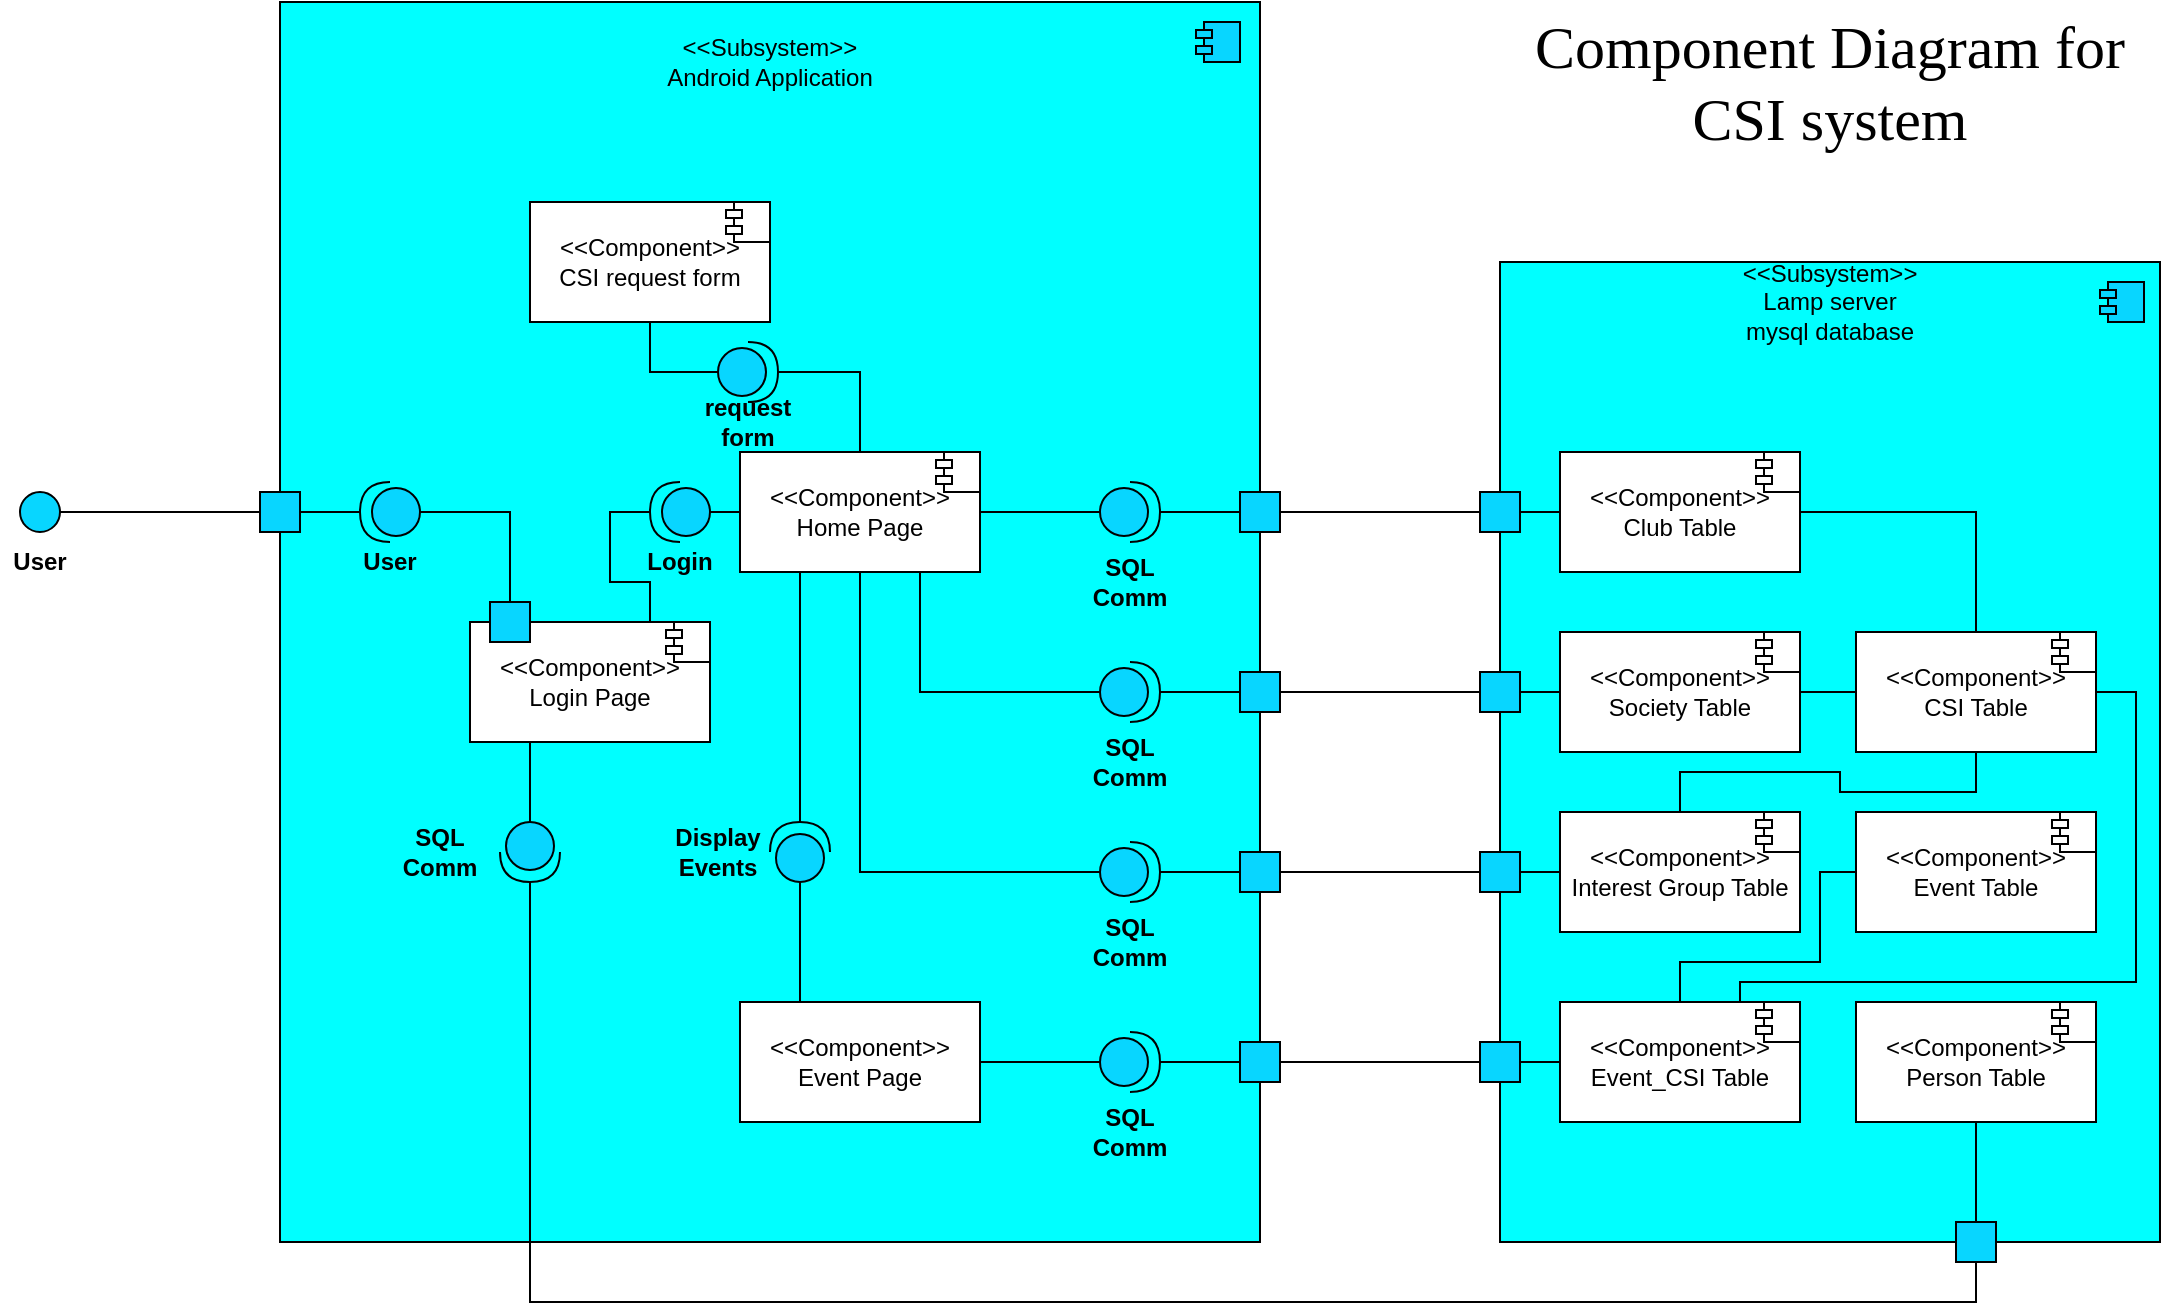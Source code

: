 <mxfile version="13.1.1" type="github">
  <diagram id="71mHIhHhVNztUEy4peck" name="Page-1">
    <mxGraphModel dx="1422" dy="1813" grid="1" gridSize="10" guides="1" tooltips="1" connect="1" arrows="1" fold="1" page="1" pageScale="1" pageWidth="850" pageHeight="1100" math="0" shadow="0">
      <root>
        <mxCell id="0" />
        <mxCell id="1" parent="0" />
        <mxCell id="fkppCWhbOw76qJjiSwTg-1" value="" style="whiteSpace=wrap;html=1;fillColor=#00FFFF;" parent="1" vertex="1">
          <mxGeometry x="270" y="-80" width="490" height="620" as="geometry" />
        </mxCell>
        <mxCell id="fkppCWhbOw76qJjiSwTg-121" style="edgeStyle=orthogonalEdgeStyle;rounded=0;orthogonalLoop=1;jettySize=auto;html=1;exitX=0.75;exitY=0;exitDx=0;exitDy=0;entryX=1;entryY=0.5;entryDx=0;entryDy=0;entryPerimeter=0;endArrow=none;endFill=0;strokeWidth=1;" parent="1" source="fkppCWhbOw76qJjiSwTg-113" target="fkppCWhbOw76qJjiSwTg-117" edge="1">
          <mxGeometry relative="1" as="geometry" />
        </mxCell>
        <mxCell id="fkppCWhbOw76qJjiSwTg-126" style="edgeStyle=orthogonalEdgeStyle;rounded=0;orthogonalLoop=1;jettySize=auto;html=1;exitX=0.25;exitY=1;exitDx=0;exitDy=0;entryX=0;entryY=0.5;entryDx=0;entryDy=0;entryPerimeter=0;endArrow=none;endFill=0;strokeWidth=1;" parent="1" source="fkppCWhbOw76qJjiSwTg-113" target="fkppCWhbOw76qJjiSwTg-125" edge="1">
          <mxGeometry relative="1" as="geometry" />
        </mxCell>
        <mxCell id="fkppCWhbOw76qJjiSwTg-113" value="&amp;lt;&amp;lt;Component&amp;gt;&amp;gt;&lt;br&gt;Login Page" style="rounded=0;whiteSpace=wrap;html=1;fillColor=#FFFFFF;" parent="1" vertex="1">
          <mxGeometry x="365" y="230" width="120" height="60" as="geometry" />
        </mxCell>
        <mxCell id="fkppCWhbOw76qJjiSwTg-82" value="" style="rounded=0;whiteSpace=wrap;html=1;fillColor=#00FFFF;" parent="1" vertex="1">
          <mxGeometry x="880" y="50" width="330" height="490" as="geometry" />
        </mxCell>
        <mxCell id="fkppCWhbOw76qJjiSwTg-9" value="" style="ellipse;whiteSpace=wrap;html=1;aspect=fixed;fillColor=#08D6FF;" parent="1" vertex="1">
          <mxGeometry x="140" y="165" width="20" height="20" as="geometry" />
        </mxCell>
        <mxCell id="fkppCWhbOw76qJjiSwTg-11" value="User" style="text;html=1;strokeColor=none;fillColor=none;align=center;verticalAlign=middle;whiteSpace=wrap;rounded=0;fontStyle=1" parent="1" vertex="1">
          <mxGeometry x="130" y="190" width="40" height="20" as="geometry" />
        </mxCell>
        <mxCell id="fkppCWhbOw76qJjiSwTg-115" style="edgeStyle=orthogonalEdgeStyle;rounded=0;orthogonalLoop=1;jettySize=auto;html=1;exitX=0;exitY=0.5;exitDx=0;exitDy=0;exitPerimeter=0;entryX=0.5;entryY=0;entryDx=0;entryDy=0;endArrow=none;endFill=0;strokeWidth=1;" parent="1" source="fkppCWhbOw76qJjiSwTg-13" target="fkppCWhbOw76qJjiSwTg-33" edge="1">
          <mxGeometry relative="1" as="geometry" />
        </mxCell>
        <mxCell id="fkppCWhbOw76qJjiSwTg-13" value="" style="shape=providedRequiredInterface;html=1;verticalLabelPosition=bottom;fillColor=#08D6FF;rotation=-180;" parent="1" vertex="1">
          <mxGeometry x="310" y="160" width="30" height="30" as="geometry" />
        </mxCell>
        <mxCell id="fkppCWhbOw76qJjiSwTg-2" value="&amp;lt;&amp;lt;Subsystem&amp;gt;&amp;gt;&lt;br&gt;Android Application" style="text;html=1;strokeColor=none;fillColor=none;align=center;verticalAlign=middle;whiteSpace=wrap;rounded=0;" parent="1" vertex="1">
          <mxGeometry x="438" y="-60" width="154" height="20" as="geometry" />
        </mxCell>
        <mxCell id="fkppCWhbOw76qJjiSwTg-3" value="" style="shape=module;align=left;spacingLeft=20;align=center;verticalAlign=top;jettyWidth=8;jettyHeight=4;fillColor=#08D6FF;" parent="1" vertex="1">
          <mxGeometry x="728" y="-70" width="22" height="20" as="geometry" />
        </mxCell>
        <mxCell id="fkppCWhbOw76qJjiSwTg-26" value="" style="whiteSpace=wrap;html=1;aspect=fixed;fillColor=#08D6FF;" parent="1" vertex="1">
          <mxGeometry x="260" y="165" width="20" height="20" as="geometry" />
        </mxCell>
        <mxCell id="fkppCWhbOw76qJjiSwTg-27" value="" style="endArrow=none;html=1;strokeWidth=1;exitX=1;exitY=0.5;exitDx=0;exitDy=0;entryX=0;entryY=0.5;entryDx=0;entryDy=0;" parent="1" source="fkppCWhbOw76qJjiSwTg-9" target="fkppCWhbOw76qJjiSwTg-26" edge="1">
          <mxGeometry width="50" height="50" relative="1" as="geometry">
            <mxPoint x="350" y="230" as="sourcePoint" />
            <mxPoint x="400" y="180" as="targetPoint" />
          </mxGeometry>
        </mxCell>
        <mxCell id="fkppCWhbOw76qJjiSwTg-28" value="" style="endArrow=none;html=1;strokeWidth=1;exitX=1;exitY=0.5;exitDx=0;exitDy=0;entryX=1;entryY=0.5;entryDx=0;entryDy=0;entryPerimeter=0;" parent="1" source="fkppCWhbOw76qJjiSwTg-26" target="fkppCWhbOw76qJjiSwTg-13" edge="1">
          <mxGeometry width="50" height="50" relative="1" as="geometry">
            <mxPoint x="350" y="230" as="sourcePoint" />
            <mxPoint x="240" y="130" as="targetPoint" />
          </mxGeometry>
        </mxCell>
        <mxCell id="fkppCWhbOw76qJjiSwTg-29" value="User" style="text;html=1;strokeColor=none;fillColor=none;align=center;verticalAlign=middle;whiteSpace=wrap;rounded=0;fontStyle=1" parent="1" vertex="1">
          <mxGeometry x="305" y="190" width="40" height="20" as="geometry" />
        </mxCell>
        <mxCell id="fkppCWhbOw76qJjiSwTg-73" style="edgeStyle=orthogonalEdgeStyle;rounded=0;orthogonalLoop=1;jettySize=auto;html=1;exitX=1;exitY=0.5;exitDx=0;exitDy=0;entryX=0;entryY=0.5;entryDx=0;entryDy=0;entryPerimeter=0;endArrow=none;endFill=0;strokeWidth=1;" parent="1" source="fkppCWhbOw76qJjiSwTg-32" target="fkppCWhbOw76qJjiSwTg-64" edge="1">
          <mxGeometry relative="1" as="geometry" />
        </mxCell>
        <mxCell id="fkppCWhbOw76qJjiSwTg-74" style="edgeStyle=orthogonalEdgeStyle;rounded=0;orthogonalLoop=1;jettySize=auto;html=1;exitX=0.75;exitY=1;exitDx=0;exitDy=0;entryX=0;entryY=0.5;entryDx=0;entryDy=0;entryPerimeter=0;endArrow=none;endFill=0;strokeWidth=1;" parent="1" source="fkppCWhbOw76qJjiSwTg-32" target="fkppCWhbOw76qJjiSwTg-66" edge="1">
          <mxGeometry relative="1" as="geometry" />
        </mxCell>
        <mxCell id="fkppCWhbOw76qJjiSwTg-75" style="edgeStyle=orthogonalEdgeStyle;rounded=0;orthogonalLoop=1;jettySize=auto;html=1;exitX=0.5;exitY=1;exitDx=0;exitDy=0;entryX=0;entryY=0.5;entryDx=0;entryDy=0;entryPerimeter=0;endArrow=none;endFill=0;strokeWidth=1;" parent="1" source="fkppCWhbOw76qJjiSwTg-32" target="fkppCWhbOw76qJjiSwTg-68" edge="1">
          <mxGeometry relative="1" as="geometry" />
        </mxCell>
        <mxCell id="fkppCWhbOw76qJjiSwTg-98" style="edgeStyle=orthogonalEdgeStyle;rounded=0;orthogonalLoop=1;jettySize=auto;html=1;exitX=0.25;exitY=1;exitDx=0;exitDy=0;entryX=1;entryY=0.5;entryDx=0;entryDy=0;entryPerimeter=0;endArrow=none;endFill=0;strokeWidth=1;" parent="1" source="fkppCWhbOw76qJjiSwTg-32" target="fkppCWhbOw76qJjiSwTg-97" edge="1">
          <mxGeometry relative="1" as="geometry">
            <Array as="points">
              <mxPoint x="530" y="235" />
            </Array>
          </mxGeometry>
        </mxCell>
        <mxCell id="fkppCWhbOw76qJjiSwTg-32" value="&amp;lt;&amp;lt;Component&amp;gt;&amp;gt;&lt;br&gt;Home Page" style="rounded=0;whiteSpace=wrap;html=1;fillColor=#FFFFFF;" parent="1" vertex="1">
          <mxGeometry x="500" y="145" width="120" height="60" as="geometry" />
        </mxCell>
        <mxCell id="fkppCWhbOw76qJjiSwTg-33" value="" style="whiteSpace=wrap;html=1;aspect=fixed;fillColor=#08D6FF;" parent="1" vertex="1">
          <mxGeometry x="375" y="220" width="20" height="20" as="geometry" />
        </mxCell>
        <mxCell id="fkppCWhbOw76qJjiSwTg-144" style="edgeStyle=orthogonalEdgeStyle;rounded=0;orthogonalLoop=1;jettySize=auto;html=1;exitX=1;exitY=0.5;exitDx=0;exitDy=0;entryX=0.5;entryY=0;entryDx=0;entryDy=0;endArrow=none;endFill=0;strokeWidth=1;" parent="1" source="fkppCWhbOw76qJjiSwTg-37" target="fkppCWhbOw76qJjiSwTg-140" edge="1">
          <mxGeometry relative="1" as="geometry" />
        </mxCell>
        <mxCell id="fkppCWhbOw76qJjiSwTg-37" value="&amp;lt;&amp;lt;Component&amp;gt;&amp;gt;&lt;br&gt;Club Table" style="rounded=0;whiteSpace=wrap;html=1;fillColor=#FFFFFF;" parent="1" vertex="1">
          <mxGeometry x="910" y="145" width="120" height="60" as="geometry" />
        </mxCell>
        <mxCell id="fkppCWhbOw76qJjiSwTg-143" style="edgeStyle=orthogonalEdgeStyle;rounded=0;orthogonalLoop=1;jettySize=auto;html=1;exitX=1;exitY=0.5;exitDx=0;exitDy=0;entryX=0;entryY=0.5;entryDx=0;entryDy=0;endArrow=none;endFill=0;strokeWidth=1;" parent="1" source="fkppCWhbOw76qJjiSwTg-43" target="fkppCWhbOw76qJjiSwTg-140" edge="1">
          <mxGeometry relative="1" as="geometry" />
        </mxCell>
        <mxCell id="fkppCWhbOw76qJjiSwTg-43" value="&amp;lt;&amp;lt;Component&amp;gt;&amp;gt;&lt;br&gt;Society Table" style="rounded=0;whiteSpace=wrap;html=1;fillColor=#FFFFFF;" parent="1" vertex="1">
          <mxGeometry x="910" y="235" width="120" height="60" as="geometry" />
        </mxCell>
        <mxCell id="fkppCWhbOw76qJjiSwTg-142" style="edgeStyle=orthogonalEdgeStyle;rounded=0;orthogonalLoop=1;jettySize=auto;html=1;exitX=0.5;exitY=0;exitDx=0;exitDy=0;entryX=0.5;entryY=1;entryDx=0;entryDy=0;endArrow=none;endFill=0;strokeWidth=1;" parent="1" source="fkppCWhbOw76qJjiSwTg-47" target="fkppCWhbOw76qJjiSwTg-140" edge="1">
          <mxGeometry relative="1" as="geometry" />
        </mxCell>
        <mxCell id="fkppCWhbOw76qJjiSwTg-47" value="&amp;lt;&amp;lt;Component&amp;gt;&amp;gt;&lt;br&gt;Interest Group Table" style="rounded=0;whiteSpace=wrap;html=1;fillColor=#FFFFFF;" parent="1" vertex="1">
          <mxGeometry x="910" y="325" width="120" height="60" as="geometry" />
        </mxCell>
        <mxCell id="fkppCWhbOw76qJjiSwTg-89" style="edgeStyle=orthogonalEdgeStyle;rounded=0;orthogonalLoop=1;jettySize=auto;html=1;exitX=1;exitY=0.5;exitDx=0;exitDy=0;entryX=0;entryY=0.5;entryDx=0;entryDy=0;endArrow=none;endFill=0;strokeWidth=1;" parent="1" source="fkppCWhbOw76qJjiSwTg-51" target="fkppCWhbOw76qJjiSwTg-87" edge="1">
          <mxGeometry relative="1" as="geometry" />
        </mxCell>
        <mxCell id="fkppCWhbOw76qJjiSwTg-51" value="" style="whiteSpace=wrap;html=1;aspect=fixed;fillColor=#08D6FF;" parent="1" vertex="1">
          <mxGeometry x="750" y="165" width="20" height="20" as="geometry" />
        </mxCell>
        <mxCell id="fkppCWhbOw76qJjiSwTg-90" style="edgeStyle=orthogonalEdgeStyle;rounded=0;orthogonalLoop=1;jettySize=auto;html=1;exitX=1;exitY=0.5;exitDx=0;exitDy=0;entryX=0;entryY=0.5;entryDx=0;entryDy=0;endArrow=none;endFill=0;strokeWidth=1;" parent="1" source="fkppCWhbOw76qJjiSwTg-53" target="fkppCWhbOw76qJjiSwTg-86" edge="1">
          <mxGeometry relative="1" as="geometry" />
        </mxCell>
        <mxCell id="fkppCWhbOw76qJjiSwTg-53" value="" style="whiteSpace=wrap;html=1;aspect=fixed;fillColor=#08D6FF;" parent="1" vertex="1">
          <mxGeometry x="750" y="255" width="20" height="20" as="geometry" />
        </mxCell>
        <mxCell id="fkppCWhbOw76qJjiSwTg-91" style="edgeStyle=orthogonalEdgeStyle;rounded=0;orthogonalLoop=1;jettySize=auto;html=1;exitX=1;exitY=0.5;exitDx=0;exitDy=0;entryX=0;entryY=0.5;entryDx=0;entryDy=0;endArrow=none;endFill=0;strokeWidth=1;" parent="1" source="fkppCWhbOw76qJjiSwTg-56" target="fkppCWhbOw76qJjiSwTg-85" edge="1">
          <mxGeometry relative="1" as="geometry" />
        </mxCell>
        <mxCell id="fkppCWhbOw76qJjiSwTg-56" value="" style="whiteSpace=wrap;html=1;aspect=fixed;fillColor=#08D6FF;" parent="1" vertex="1">
          <mxGeometry x="750" y="345" width="20" height="20" as="geometry" />
        </mxCell>
        <mxCell id="fkppCWhbOw76qJjiSwTg-70" style="edgeStyle=orthogonalEdgeStyle;rounded=0;orthogonalLoop=1;jettySize=auto;html=1;exitX=1;exitY=0.5;exitDx=0;exitDy=0;exitPerimeter=0;entryX=0;entryY=0.5;entryDx=0;entryDy=0;endArrow=none;endFill=0;strokeWidth=1;" parent="1" source="fkppCWhbOw76qJjiSwTg-64" target="fkppCWhbOw76qJjiSwTg-51" edge="1">
          <mxGeometry relative="1" as="geometry" />
        </mxCell>
        <mxCell id="fkppCWhbOw76qJjiSwTg-64" value="" style="shape=providedRequiredInterface;html=1;verticalLabelPosition=bottom;fillColor=#08D6FF;" parent="1" vertex="1">
          <mxGeometry x="680" y="160" width="30" height="30" as="geometry" />
        </mxCell>
        <mxCell id="fkppCWhbOw76qJjiSwTg-65" value="SQL&lt;br&gt;Comm" style="text;html=1;strokeColor=none;fillColor=none;align=center;verticalAlign=middle;whiteSpace=wrap;rounded=0;fontStyle=1" parent="1" vertex="1">
          <mxGeometry x="675" y="200" width="40" height="20" as="geometry" />
        </mxCell>
        <mxCell id="fkppCWhbOw76qJjiSwTg-71" style="edgeStyle=orthogonalEdgeStyle;rounded=0;orthogonalLoop=1;jettySize=auto;html=1;exitX=1;exitY=0.5;exitDx=0;exitDy=0;exitPerimeter=0;entryX=0;entryY=0.5;entryDx=0;entryDy=0;endArrow=none;endFill=0;strokeWidth=1;" parent="1" source="fkppCWhbOw76qJjiSwTg-66" target="fkppCWhbOw76qJjiSwTg-53" edge="1">
          <mxGeometry relative="1" as="geometry" />
        </mxCell>
        <mxCell id="fkppCWhbOw76qJjiSwTg-66" value="" style="shape=providedRequiredInterface;html=1;verticalLabelPosition=bottom;fillColor=#08D6FF;" parent="1" vertex="1">
          <mxGeometry x="680" y="250" width="30" height="30" as="geometry" />
        </mxCell>
        <mxCell id="fkppCWhbOw76qJjiSwTg-67" value="SQL&lt;br&gt;Comm" style="text;html=1;strokeColor=none;fillColor=none;align=center;verticalAlign=middle;whiteSpace=wrap;rounded=0;fontStyle=1" parent="1" vertex="1">
          <mxGeometry x="675" y="290" width="40" height="20" as="geometry" />
        </mxCell>
        <mxCell id="fkppCWhbOw76qJjiSwTg-72" style="edgeStyle=orthogonalEdgeStyle;rounded=0;orthogonalLoop=1;jettySize=auto;html=1;exitX=1;exitY=0.5;exitDx=0;exitDy=0;exitPerimeter=0;entryX=0;entryY=0.5;entryDx=0;entryDy=0;endArrow=none;endFill=0;strokeWidth=1;" parent="1" source="fkppCWhbOw76qJjiSwTg-68" target="fkppCWhbOw76qJjiSwTg-56" edge="1">
          <mxGeometry relative="1" as="geometry" />
        </mxCell>
        <mxCell id="fkppCWhbOw76qJjiSwTg-68" value="" style="shape=providedRequiredInterface;html=1;verticalLabelPosition=bottom;fillColor=#08D6FF;" parent="1" vertex="1">
          <mxGeometry x="680" y="340" width="30" height="30" as="geometry" />
        </mxCell>
        <mxCell id="fkppCWhbOw76qJjiSwTg-69" value="SQL&lt;br&gt;Comm" style="text;html=1;strokeColor=none;fillColor=none;align=center;verticalAlign=middle;whiteSpace=wrap;rounded=0;fontStyle=1" parent="1" vertex="1">
          <mxGeometry x="675" y="380" width="40" height="20" as="geometry" />
        </mxCell>
        <mxCell id="fkppCWhbOw76qJjiSwTg-77" value="" style="shape=module;align=left;spacingLeft=20;align=center;verticalAlign=top;jettyWidth=8;jettyHeight=4;fillColor=#FFFFFF;" parent="1" vertex="1">
          <mxGeometry x="598" y="145" width="22" height="20" as="geometry" />
        </mxCell>
        <mxCell id="fkppCWhbOw76qJjiSwTg-78" value="" style="shape=module;align=left;spacingLeft=20;align=center;verticalAlign=top;jettyWidth=8;jettyHeight=4;fillColor=#FFFFFF;" parent="1" vertex="1">
          <mxGeometry x="1008" y="145" width="22" height="20" as="geometry" />
        </mxCell>
        <mxCell id="fkppCWhbOw76qJjiSwTg-79" value="" style="shape=module;align=left;spacingLeft=20;align=center;verticalAlign=top;jettyWidth=8;jettyHeight=4;fillColor=#FFFFFF;" parent="1" vertex="1">
          <mxGeometry x="1008" y="235" width="22" height="20" as="geometry" />
        </mxCell>
        <mxCell id="fkppCWhbOw76qJjiSwTg-80" value="" style="shape=module;align=left;spacingLeft=20;align=center;verticalAlign=top;jettyWidth=8;jettyHeight=4;fillColor=#FFFFFF;" parent="1" vertex="1">
          <mxGeometry x="1008" y="325" width="22" height="20" as="geometry" />
        </mxCell>
        <mxCell id="fkppCWhbOw76qJjiSwTg-83" value="&amp;lt;&amp;lt;Subsystem&amp;gt;&amp;gt;&lt;br&gt;Lamp server mysql database" style="text;html=1;strokeColor=none;fillColor=none;align=center;verticalAlign=middle;whiteSpace=wrap;rounded=0;" parent="1" vertex="1">
          <mxGeometry x="1025" y="60" width="40" height="20" as="geometry" />
        </mxCell>
        <mxCell id="fkppCWhbOw76qJjiSwTg-84" value="" style="shape=module;align=left;spacingLeft=20;align=center;verticalAlign=top;jettyWidth=8;jettyHeight=4;fillColor=#08D6FF;" parent="1" vertex="1">
          <mxGeometry x="1180" y="60" width="22" height="20" as="geometry" />
        </mxCell>
        <mxCell id="fkppCWhbOw76qJjiSwTg-94" style="edgeStyle=orthogonalEdgeStyle;rounded=0;orthogonalLoop=1;jettySize=auto;html=1;exitX=1;exitY=0.5;exitDx=0;exitDy=0;entryX=0;entryY=0.5;entryDx=0;entryDy=0;endArrow=none;endFill=0;strokeWidth=1;" parent="1" source="fkppCWhbOw76qJjiSwTg-85" target="fkppCWhbOw76qJjiSwTg-47" edge="1">
          <mxGeometry relative="1" as="geometry" />
        </mxCell>
        <mxCell id="fkppCWhbOw76qJjiSwTg-85" value="" style="whiteSpace=wrap;html=1;aspect=fixed;fillColor=#08D6FF;" parent="1" vertex="1">
          <mxGeometry x="870" y="345" width="20" height="20" as="geometry" />
        </mxCell>
        <mxCell id="fkppCWhbOw76qJjiSwTg-93" style="edgeStyle=orthogonalEdgeStyle;rounded=0;orthogonalLoop=1;jettySize=auto;html=1;exitX=1;exitY=0.5;exitDx=0;exitDy=0;entryX=0;entryY=0.5;entryDx=0;entryDy=0;endArrow=none;endFill=0;strokeWidth=1;" parent="1" source="fkppCWhbOw76qJjiSwTg-86" target="fkppCWhbOw76qJjiSwTg-43" edge="1">
          <mxGeometry relative="1" as="geometry" />
        </mxCell>
        <mxCell id="fkppCWhbOw76qJjiSwTg-86" value="" style="whiteSpace=wrap;html=1;aspect=fixed;fillColor=#08D6FF;" parent="1" vertex="1">
          <mxGeometry x="870" y="255" width="20" height="20" as="geometry" />
        </mxCell>
        <mxCell id="fkppCWhbOw76qJjiSwTg-92" style="edgeStyle=orthogonalEdgeStyle;rounded=0;orthogonalLoop=1;jettySize=auto;html=1;exitX=1;exitY=0.5;exitDx=0;exitDy=0;entryX=0;entryY=0.5;entryDx=0;entryDy=0;endArrow=none;endFill=0;strokeWidth=1;" parent="1" source="fkppCWhbOw76qJjiSwTg-87" target="fkppCWhbOw76qJjiSwTg-37" edge="1">
          <mxGeometry relative="1" as="geometry" />
        </mxCell>
        <mxCell id="fkppCWhbOw76qJjiSwTg-87" value="" style="whiteSpace=wrap;html=1;aspect=fixed;fillColor=#08D6FF;" parent="1" vertex="1">
          <mxGeometry x="870" y="165" width="20" height="20" as="geometry" />
        </mxCell>
        <mxCell id="fkppCWhbOw76qJjiSwTg-104" style="edgeStyle=orthogonalEdgeStyle;rounded=0;orthogonalLoop=1;jettySize=auto;html=1;exitX=1;exitY=0.5;exitDx=0;exitDy=0;entryX=0;entryY=0.5;entryDx=0;entryDy=0;entryPerimeter=0;endArrow=none;endFill=0;strokeWidth=1;" parent="1" source="fkppCWhbOw76qJjiSwTg-95" target="fkppCWhbOw76qJjiSwTg-102" edge="1">
          <mxGeometry relative="1" as="geometry" />
        </mxCell>
        <mxCell id="fkppCWhbOw76qJjiSwTg-95" value="&amp;lt;&amp;lt;Component&amp;gt;&amp;gt;&lt;br&gt;Event Page" style="rounded=0;whiteSpace=wrap;html=1;fillColor=#FFFFFF;" parent="1" vertex="1">
          <mxGeometry x="500" y="420" width="120" height="60" as="geometry" />
        </mxCell>
        <mxCell id="fkppCWhbOw76qJjiSwTg-99" style="edgeStyle=orthogonalEdgeStyle;rounded=0;orthogonalLoop=1;jettySize=auto;html=1;exitX=0;exitY=0.5;exitDx=0;exitDy=0;exitPerimeter=0;entryX=0.25;entryY=0;entryDx=0;entryDy=0;endArrow=none;endFill=0;strokeWidth=1;" parent="1" source="fkppCWhbOw76qJjiSwTg-97" target="fkppCWhbOw76qJjiSwTg-95" edge="1">
          <mxGeometry relative="1" as="geometry" />
        </mxCell>
        <mxCell id="fkppCWhbOw76qJjiSwTg-97" value="" style="shape=providedRequiredInterface;html=1;verticalLabelPosition=bottom;fillColor=#08D6FF;rotation=-90;" parent="1" vertex="1">
          <mxGeometry x="515" y="330" width="30" height="30" as="geometry" />
        </mxCell>
        <mxCell id="fkppCWhbOw76qJjiSwTg-100" value="Display Events" style="text;html=1;strokeColor=none;fillColor=none;align=center;verticalAlign=middle;whiteSpace=wrap;rounded=0;fontStyle=1" parent="1" vertex="1">
          <mxGeometry x="469" y="335" width="40" height="20" as="geometry" />
        </mxCell>
        <mxCell id="fkppCWhbOw76qJjiSwTg-107" style="edgeStyle=orthogonalEdgeStyle;rounded=0;orthogonalLoop=1;jettySize=auto;html=1;exitX=1;exitY=0.5;exitDx=0;exitDy=0;entryX=0;entryY=0.5;entryDx=0;entryDy=0;endArrow=none;endFill=0;strokeWidth=1;" parent="1" source="fkppCWhbOw76qJjiSwTg-101" target="fkppCWhbOw76qJjiSwTg-106" edge="1">
          <mxGeometry relative="1" as="geometry" />
        </mxCell>
        <mxCell id="fkppCWhbOw76qJjiSwTg-101" value="" style="whiteSpace=wrap;html=1;aspect=fixed;fillColor=#08D6FF;" parent="1" vertex="1">
          <mxGeometry x="750" y="440" width="20" height="20" as="geometry" />
        </mxCell>
        <mxCell id="fkppCWhbOw76qJjiSwTg-105" style="edgeStyle=orthogonalEdgeStyle;rounded=0;orthogonalLoop=1;jettySize=auto;html=1;exitX=1;exitY=0.5;exitDx=0;exitDy=0;exitPerimeter=0;entryX=0;entryY=0.5;entryDx=0;entryDy=0;endArrow=none;endFill=0;strokeWidth=1;" parent="1" source="fkppCWhbOw76qJjiSwTg-102" target="fkppCWhbOw76qJjiSwTg-101" edge="1">
          <mxGeometry relative="1" as="geometry" />
        </mxCell>
        <mxCell id="fkppCWhbOw76qJjiSwTg-102" value="" style="shape=providedRequiredInterface;html=1;verticalLabelPosition=bottom;fillColor=#08D6FF;" parent="1" vertex="1">
          <mxGeometry x="680" y="435" width="30" height="30" as="geometry" />
        </mxCell>
        <mxCell id="fkppCWhbOw76qJjiSwTg-103" value="SQL&lt;br&gt;Comm" style="text;html=1;strokeColor=none;fillColor=none;align=center;verticalAlign=middle;whiteSpace=wrap;rounded=0;fontStyle=1" parent="1" vertex="1">
          <mxGeometry x="675" y="475" width="40" height="20" as="geometry" />
        </mxCell>
        <mxCell id="fkppCWhbOw76qJjiSwTg-110" style="edgeStyle=orthogonalEdgeStyle;rounded=0;orthogonalLoop=1;jettySize=auto;html=1;exitX=1;exitY=0.5;exitDx=0;exitDy=0;entryX=0;entryY=0.5;entryDx=0;entryDy=0;endArrow=none;endFill=0;strokeWidth=1;" parent="1" source="fkppCWhbOw76qJjiSwTg-106" target="fkppCWhbOw76qJjiSwTg-108" edge="1">
          <mxGeometry relative="1" as="geometry" />
        </mxCell>
        <mxCell id="fkppCWhbOw76qJjiSwTg-106" value="" style="whiteSpace=wrap;html=1;aspect=fixed;fillColor=#08D6FF;" parent="1" vertex="1">
          <mxGeometry x="870" y="440" width="20" height="20" as="geometry" />
        </mxCell>
        <mxCell id="fkppCWhbOw76qJjiSwTg-139" style="edgeStyle=orthogonalEdgeStyle;rounded=0;orthogonalLoop=1;jettySize=auto;html=1;exitX=0.5;exitY=0;exitDx=0;exitDy=0;entryX=0;entryY=0.5;entryDx=0;entryDy=0;endArrow=none;endFill=0;strokeWidth=1;" parent="1" source="fkppCWhbOw76qJjiSwTg-108" target="fkppCWhbOw76qJjiSwTg-137" edge="1">
          <mxGeometry relative="1" as="geometry">
            <Array as="points">
              <mxPoint x="970" y="400" />
              <mxPoint x="1040" y="400" />
              <mxPoint x="1040" y="355" />
            </Array>
          </mxGeometry>
        </mxCell>
        <mxCell id="fkppCWhbOw76qJjiSwTg-108" value="&amp;lt;&amp;lt;Component&amp;gt;&amp;gt;&lt;br&gt;Event_CSI Table" style="rounded=0;whiteSpace=wrap;html=1;fillColor=#FFFFFF;" parent="1" vertex="1">
          <mxGeometry x="910" y="420" width="120" height="60" as="geometry" />
        </mxCell>
        <mxCell id="fkppCWhbOw76qJjiSwTg-109" value="" style="shape=module;align=left;spacingLeft=20;align=center;verticalAlign=top;jettyWidth=8;jettyHeight=4;fillColor=#FFFFFF;" parent="1" vertex="1">
          <mxGeometry x="1008" y="420" width="22" height="20" as="geometry" />
        </mxCell>
        <mxCell id="fkppCWhbOw76qJjiSwTg-114" value="" style="shape=module;align=left;spacingLeft=20;align=center;verticalAlign=top;jettyWidth=8;jettyHeight=4;fillColor=#FFFFFF;" parent="1" vertex="1">
          <mxGeometry x="463" y="230" width="22" height="20" as="geometry" />
        </mxCell>
        <mxCell id="fkppCWhbOw76qJjiSwTg-120" style="edgeStyle=orthogonalEdgeStyle;rounded=0;orthogonalLoop=1;jettySize=auto;html=1;exitX=0;exitY=0.5;exitDx=0;exitDy=0;exitPerimeter=0;entryX=0;entryY=0.5;entryDx=0;entryDy=0;endArrow=none;endFill=0;strokeWidth=1;" parent="1" source="fkppCWhbOw76qJjiSwTg-117" target="fkppCWhbOw76qJjiSwTg-32" edge="1">
          <mxGeometry relative="1" as="geometry" />
        </mxCell>
        <mxCell id="fkppCWhbOw76qJjiSwTg-117" value="" style="shape=providedRequiredInterface;html=1;verticalLabelPosition=bottom;fillColor=#08D6FF;rotation=-180;" parent="1" vertex="1">
          <mxGeometry x="455" y="160" width="30" height="30" as="geometry" />
        </mxCell>
        <mxCell id="fkppCWhbOw76qJjiSwTg-118" value="Login" style="text;html=1;strokeColor=none;fillColor=none;align=center;verticalAlign=middle;whiteSpace=wrap;rounded=0;fontStyle=1" parent="1" vertex="1">
          <mxGeometry x="450" y="190" width="40" height="20" as="geometry" />
        </mxCell>
        <mxCell id="fkppCWhbOw76qJjiSwTg-122" value="&amp;lt;&amp;lt;Component&amp;gt;&amp;gt;&lt;br&gt;Person Table" style="rounded=0;whiteSpace=wrap;html=1;fillColor=#FFFFFF;" parent="1" vertex="1">
          <mxGeometry x="1058" y="420" width="120" height="60" as="geometry" />
        </mxCell>
        <mxCell id="fkppCWhbOw76qJjiSwTg-123" value="" style="shape=module;align=left;spacingLeft=20;align=center;verticalAlign=top;jettyWidth=8;jettyHeight=4;fillColor=#FFFFFF;" parent="1" vertex="1">
          <mxGeometry x="1156" y="420" width="22" height="20" as="geometry" />
        </mxCell>
        <mxCell id="fkppCWhbOw76qJjiSwTg-130" style="edgeStyle=orthogonalEdgeStyle;rounded=0;orthogonalLoop=1;jettySize=auto;html=1;exitX=1;exitY=0.5;exitDx=0;exitDy=0;exitPerimeter=0;entryX=0.5;entryY=1;entryDx=0;entryDy=0;endArrow=none;endFill=0;strokeWidth=1;" parent="1" source="fkppCWhbOw76qJjiSwTg-125" target="fkppCWhbOw76qJjiSwTg-129" edge="1">
          <mxGeometry relative="1" as="geometry">
            <mxPoint x="395" y="530" as="targetPoint" />
          </mxGeometry>
        </mxCell>
        <mxCell id="fkppCWhbOw76qJjiSwTg-125" value="" style="shape=providedRequiredInterface;html=1;verticalLabelPosition=bottom;fillColor=#08D6FF;rotation=90;" parent="1" vertex="1">
          <mxGeometry x="380" y="330" width="30" height="30" as="geometry" />
        </mxCell>
        <mxCell id="fkppCWhbOw76qJjiSwTg-127" value="SQL Comm" style="text;html=1;strokeColor=none;fillColor=none;align=center;verticalAlign=middle;whiteSpace=wrap;rounded=0;fontStyle=1" parent="1" vertex="1">
          <mxGeometry x="330" y="335" width="40" height="20" as="geometry" />
        </mxCell>
        <mxCell id="fkppCWhbOw76qJjiSwTg-133" style="edgeStyle=orthogonalEdgeStyle;rounded=0;orthogonalLoop=1;jettySize=auto;html=1;exitX=0.5;exitY=0;exitDx=0;exitDy=0;entryX=0.5;entryY=1;entryDx=0;entryDy=0;endArrow=none;endFill=0;strokeWidth=1;" parent="1" source="fkppCWhbOw76qJjiSwTg-129" target="fkppCWhbOw76qJjiSwTg-122" edge="1">
          <mxGeometry relative="1" as="geometry" />
        </mxCell>
        <mxCell id="fkppCWhbOw76qJjiSwTg-129" value="" style="whiteSpace=wrap;html=1;aspect=fixed;fillColor=#08D6FF;" parent="1" vertex="1">
          <mxGeometry x="1108" y="530" width="20" height="20" as="geometry" />
        </mxCell>
        <mxCell id="fkppCWhbOw76qJjiSwTg-137" value="&amp;lt;&amp;lt;Component&amp;gt;&amp;gt;&lt;br&gt;Event Table" style="rounded=0;whiteSpace=wrap;html=1;fillColor=#FFFFFF;" parent="1" vertex="1">
          <mxGeometry x="1058" y="325" width="120" height="60" as="geometry" />
        </mxCell>
        <mxCell id="fkppCWhbOw76qJjiSwTg-138" value="" style="shape=module;align=left;spacingLeft=20;align=center;verticalAlign=top;jettyWidth=8;jettyHeight=4;fillColor=#FFFFFF;" parent="1" vertex="1">
          <mxGeometry x="1156" y="325" width="22" height="20" as="geometry" />
        </mxCell>
        <mxCell id="fkppCWhbOw76qJjiSwTg-145" style="edgeStyle=orthogonalEdgeStyle;rounded=0;orthogonalLoop=1;jettySize=auto;html=1;exitX=1;exitY=0.5;exitDx=0;exitDy=0;entryX=0.75;entryY=0;entryDx=0;entryDy=0;endArrow=none;endFill=0;strokeWidth=1;" parent="1" source="fkppCWhbOw76qJjiSwTg-140" target="fkppCWhbOw76qJjiSwTg-108" edge="1">
          <mxGeometry relative="1" as="geometry">
            <Array as="points">
              <mxPoint x="1198" y="265" />
              <mxPoint x="1198" y="410" />
              <mxPoint x="1000" y="410" />
            </Array>
          </mxGeometry>
        </mxCell>
        <mxCell id="fkppCWhbOw76qJjiSwTg-140" value="&amp;lt;&amp;lt;Component&amp;gt;&amp;gt;&lt;br&gt;CSI Table" style="rounded=0;whiteSpace=wrap;html=1;fillColor=#FFFFFF;" parent="1" vertex="1">
          <mxGeometry x="1058" y="235" width="120" height="60" as="geometry" />
        </mxCell>
        <mxCell id="fkppCWhbOw76qJjiSwTg-141" value="" style="shape=module;align=left;spacingLeft=20;align=center;verticalAlign=top;jettyWidth=8;jettyHeight=4;fillColor=#FFFFFF;" parent="1" vertex="1">
          <mxGeometry x="1156" y="235" width="22" height="20" as="geometry" />
        </mxCell>
        <mxCell id="o57emjJ0l2mKLzwhrUZ1-4" value="&amp;lt;&amp;lt;Component&amp;gt;&amp;gt;&lt;br&gt;CSI request form" style="rounded=0;whiteSpace=wrap;html=1;fillColor=#FFFFFF;" parent="1" vertex="1">
          <mxGeometry x="395" y="20" width="120" height="60" as="geometry" />
        </mxCell>
        <mxCell id="o57emjJ0l2mKLzwhrUZ1-5" value="" style="shape=module;align=left;spacingLeft=20;align=center;verticalAlign=top;jettyWidth=8;jettyHeight=4;fillColor=#FFFFFF;" parent="1" vertex="1">
          <mxGeometry x="493" y="20" width="22" height="20" as="geometry" />
        </mxCell>
        <mxCell id="o57emjJ0l2mKLzwhrUZ1-8" style="edgeStyle=orthogonalEdgeStyle;rounded=0;orthogonalLoop=1;jettySize=auto;html=1;exitX=1;exitY=0.5;exitDx=0;exitDy=0;exitPerimeter=0;entryX=0.5;entryY=0;entryDx=0;entryDy=0;endArrow=none;endFill=0;" parent="1" source="o57emjJ0l2mKLzwhrUZ1-7" target="fkppCWhbOw76qJjiSwTg-32" edge="1">
          <mxGeometry relative="1" as="geometry" />
        </mxCell>
        <mxCell id="o57emjJ0l2mKLzwhrUZ1-9" style="edgeStyle=orthogonalEdgeStyle;rounded=0;orthogonalLoop=1;jettySize=auto;html=1;exitX=0;exitY=0.5;exitDx=0;exitDy=0;exitPerimeter=0;entryX=0.5;entryY=1;entryDx=0;entryDy=0;endArrow=none;endFill=0;" parent="1" source="o57emjJ0l2mKLzwhrUZ1-7" target="o57emjJ0l2mKLzwhrUZ1-4" edge="1">
          <mxGeometry relative="1" as="geometry" />
        </mxCell>
        <mxCell id="o57emjJ0l2mKLzwhrUZ1-7" value="" style="shape=providedRequiredInterface;html=1;verticalLabelPosition=bottom;fillColor=#08D6FF;" parent="1" vertex="1">
          <mxGeometry x="489" y="90" width="30" height="30" as="geometry" />
        </mxCell>
        <mxCell id="o57emjJ0l2mKLzwhrUZ1-10" value="request form" style="text;html=1;strokeColor=none;fillColor=none;align=center;verticalAlign=middle;whiteSpace=wrap;rounded=0;fontStyle=1" parent="1" vertex="1">
          <mxGeometry x="484" y="120" width="40" height="20" as="geometry" />
        </mxCell>
        <mxCell id="A3ARpKB3fDkbXEU5PbYO-1" value="Component Diagram for CSI system" style="text;html=1;strokeColor=none;fillColor=none;align=center;verticalAlign=middle;whiteSpace=wrap;rounded=0;fontFamily=Times New Roman;fontSize=30;" vertex="1" parent="1">
          <mxGeometry x="895" y="-50" width="300" height="20" as="geometry" />
        </mxCell>
      </root>
    </mxGraphModel>
  </diagram>
</mxfile>
